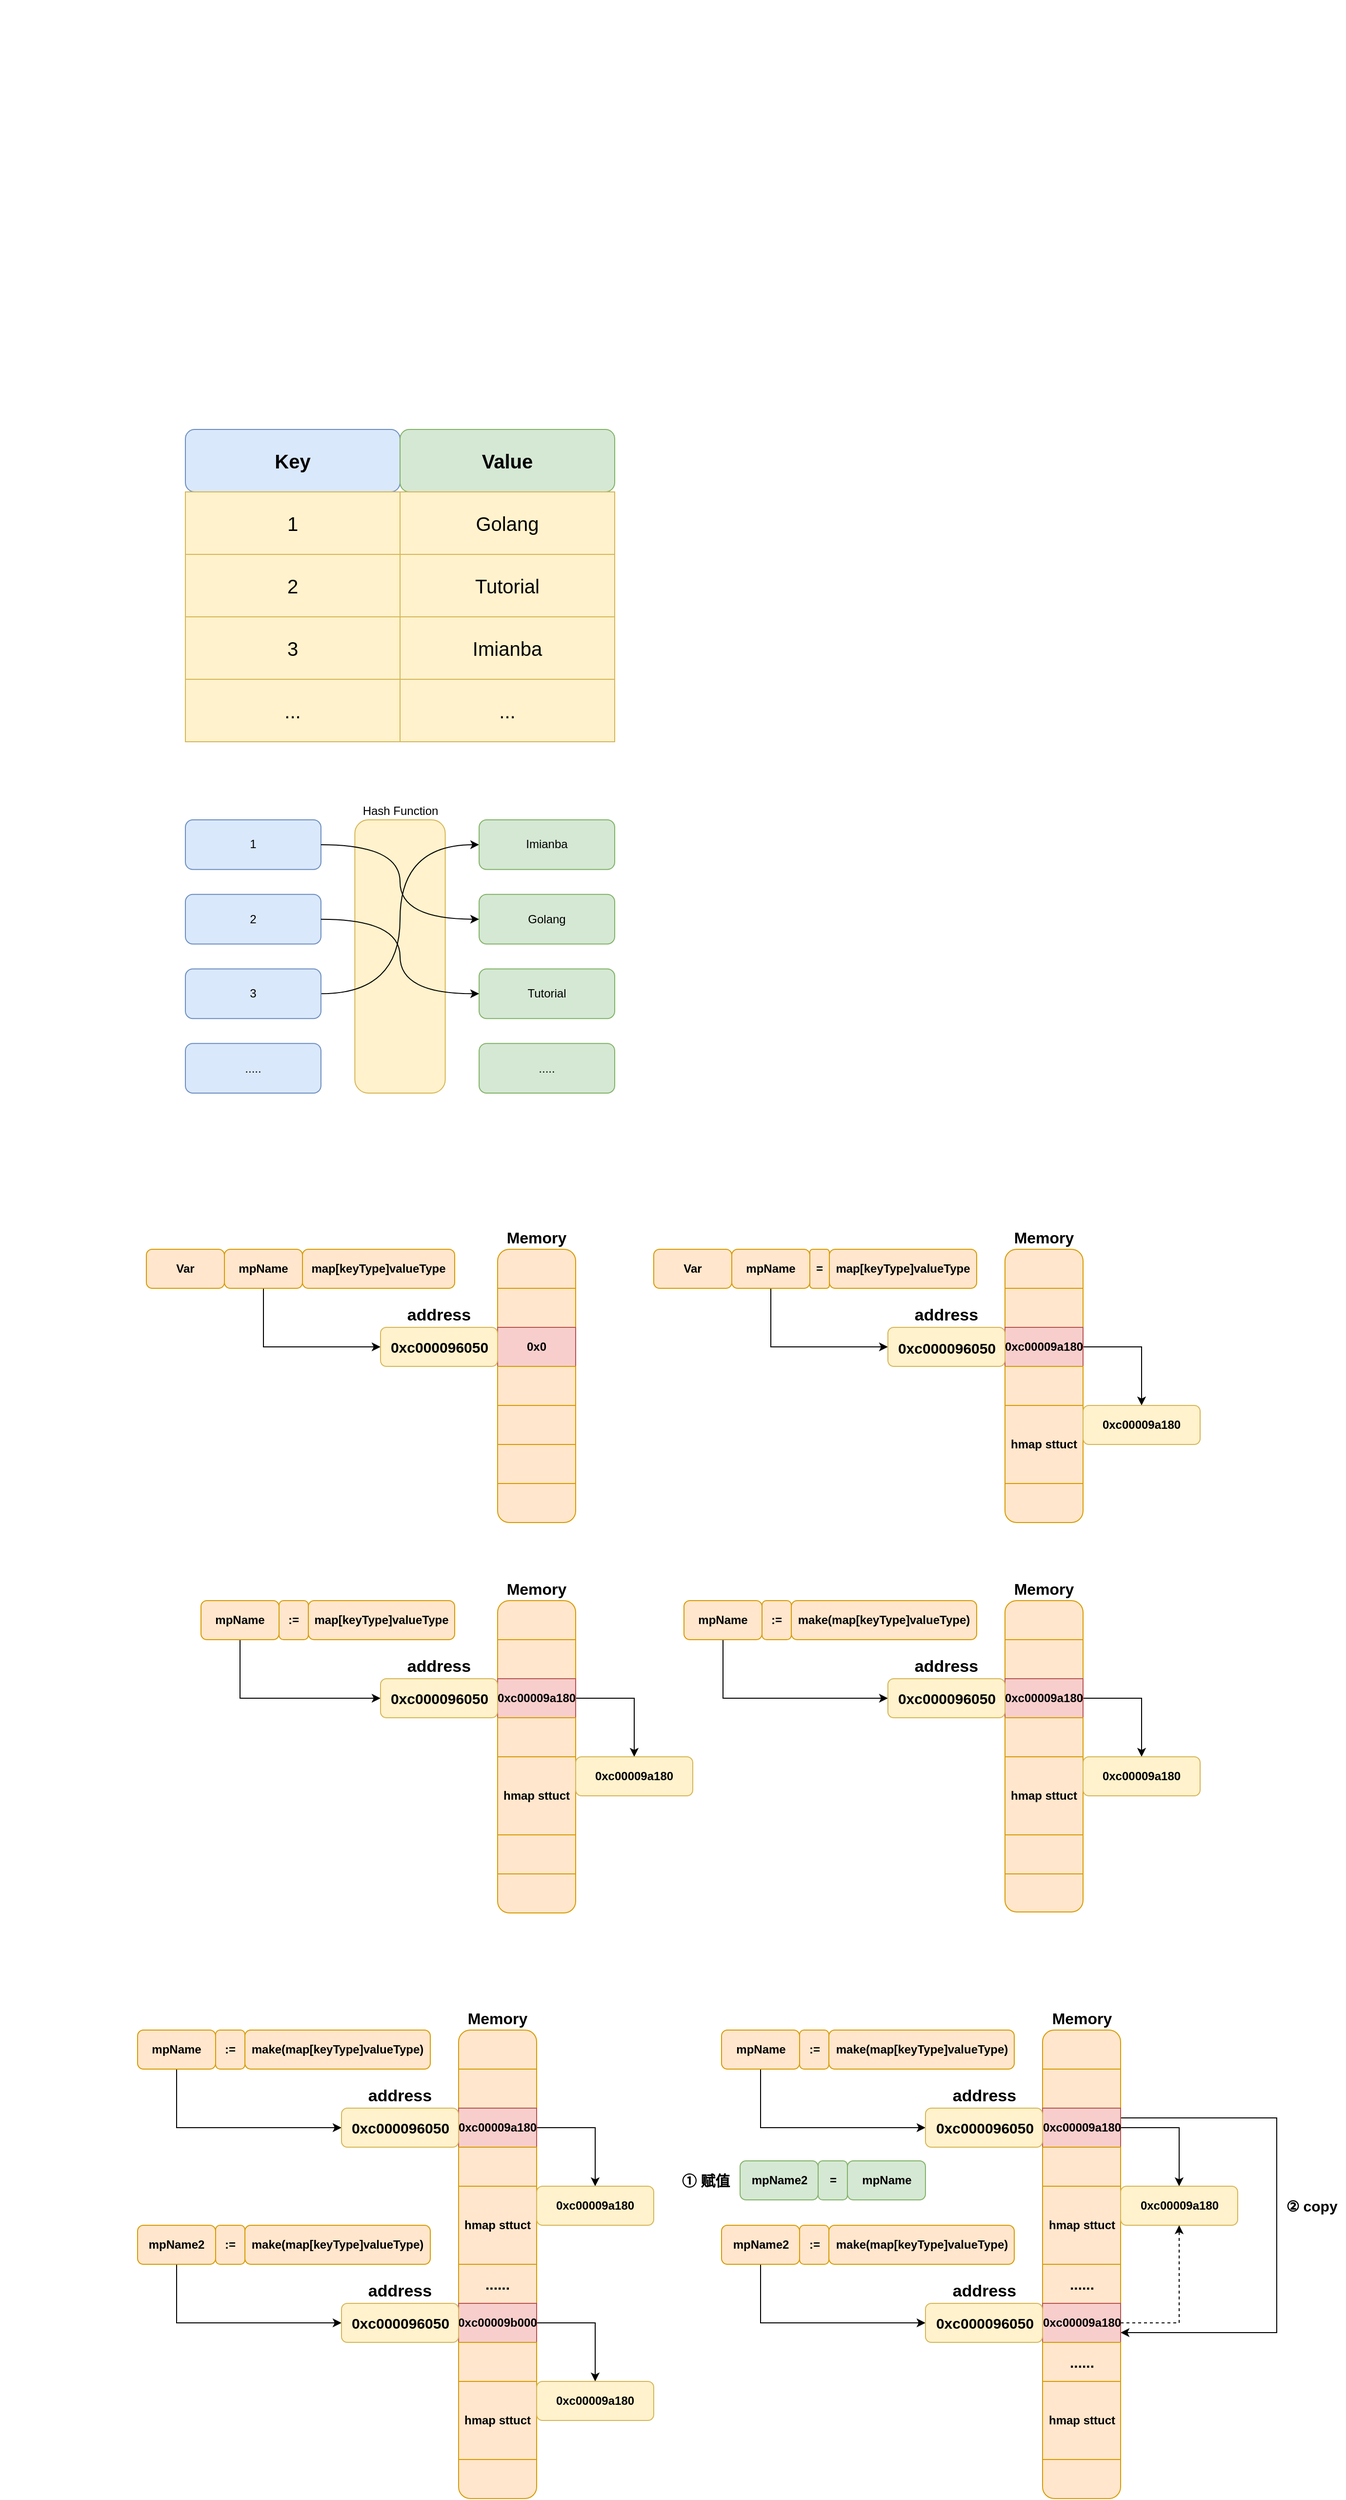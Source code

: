 <mxfile version="14.6.13" type="device"><diagram id="S-ycGqjBiwUUYMppK_SP" name="Map"><mxGraphModel dx="1426" dy="860" grid="0" gridSize="10" guides="1" tooltips="1" connect="1" arrows="1" fold="1" page="0" pageScale="1" pageWidth="1169" pageHeight="827" math="0" shadow="0"><root><mxCell id="WM2cNf92GrzvWq5g8DFj-0"/><mxCell id="WM2cNf92GrzvWq5g8DFj-1" parent="WM2cNf92GrzvWq5g8DFj-0"/><mxCell id="JC-yaz_RgTS9oeFbGlP1-0" value="" style="shape=image;verticalLabelPosition=bottom;labelBackgroundColor=#ffffff;verticalAlign=top;aspect=fixed;imageAspect=0;image=https://img.draveness.me/2019-12-30-15777168478768-perfect-hash-function.png;" parent="WM2cNf92GrzvWq5g8DFj-1" vertex="1"><mxGeometry x="10" y="40" width="940.7" height="360" as="geometry"/></mxCell><mxCell id="JSm6pvYGNGo5LcTSR_7H-11" value="" style="group" parent="WM2cNf92GrzvWq5g8DFj-1" vertex="1" connectable="0"><mxGeometry x="200" y="880" width="440" height="280" as="geometry"/></mxCell><mxCell id="JSm6pvYGNGo5LcTSR_7H-4" value="Hash Function" style="rounded=1;whiteSpace=wrap;html=1;labelPosition=center;verticalLabelPosition=top;align=center;verticalAlign=bottom;fillColor=#fff2cc;strokeColor=#d6b656;" parent="JSm6pvYGNGo5LcTSR_7H-11" vertex="1"><mxGeometry x="173.684" width="92.632" height="280" as="geometry"/></mxCell><mxCell id="JSm6pvYGNGo5LcTSR_7H-0" value="1" style="rounded=1;whiteSpace=wrap;html=1;fillColor=#dae8fc;strokeColor=#6c8ebf;" parent="JSm6pvYGNGo5LcTSR_7H-11" vertex="1"><mxGeometry width="138.947" height="50.909" as="geometry"/></mxCell><mxCell id="JSm6pvYGNGo5LcTSR_7H-1" value="2" style="rounded=1;whiteSpace=wrap;html=1;fillColor=#dae8fc;strokeColor=#6c8ebf;" parent="JSm6pvYGNGo5LcTSR_7H-11" vertex="1"><mxGeometry y="76.364" width="138.947" height="50.909" as="geometry"/></mxCell><mxCell id="-A_-dR7AvB_d608ZIKX2-11" style="edgeStyle=orthogonalEdgeStyle;rounded=0;orthogonalLoop=1;jettySize=auto;html=1;exitX=1;exitY=0.5;exitDx=0;exitDy=0;entryX=0;entryY=0.5;entryDx=0;entryDy=0;fontSize=20;curved=1;" parent="JSm6pvYGNGo5LcTSR_7H-11" source="JSm6pvYGNGo5LcTSR_7H-2" target="JSm6pvYGNGo5LcTSR_7H-5" edge="1"><mxGeometry relative="1" as="geometry"/></mxCell><mxCell id="JSm6pvYGNGo5LcTSR_7H-2" value="3" style="rounded=1;whiteSpace=wrap;html=1;fillColor=#dae8fc;strokeColor=#6c8ebf;" parent="JSm6pvYGNGo5LcTSR_7H-11" vertex="1"><mxGeometry y="152.727" width="138.947" height="50.909" as="geometry"/></mxCell><mxCell id="JSm6pvYGNGo5LcTSR_7H-3" value="&lt;span&gt;.....&lt;/span&gt;" style="rounded=1;whiteSpace=wrap;html=1;fillColor=#dae8fc;strokeColor=#6c8ebf;" parent="JSm6pvYGNGo5LcTSR_7H-11" vertex="1"><mxGeometry y="229.091" width="138.947" height="50.909" as="geometry"/></mxCell><mxCell id="JSm6pvYGNGo5LcTSR_7H-5" value="Imianba" style="rounded=1;whiteSpace=wrap;html=1;fillColor=#d5e8d4;strokeColor=#82b366;" parent="JSm6pvYGNGo5LcTSR_7H-11" vertex="1"><mxGeometry x="301.053" width="138.947" height="50.909" as="geometry"/></mxCell><mxCell id="JSm6pvYGNGo5LcTSR_7H-6" value="&lt;span&gt;Golang&lt;/span&gt;" style="rounded=1;whiteSpace=wrap;html=1;fillColor=#d5e8d4;strokeColor=#82b366;" parent="JSm6pvYGNGo5LcTSR_7H-11" vertex="1"><mxGeometry x="301.053" y="76.364" width="138.947" height="50.909" as="geometry"/></mxCell><mxCell id="JSm6pvYGNGo5LcTSR_7H-9" style="edgeStyle=orthogonalEdgeStyle;rounded=0;orthogonalLoop=1;jettySize=auto;html=1;exitX=1;exitY=0.5;exitDx=0;exitDy=0;entryX=0;entryY=0.5;entryDx=0;entryDy=0;curved=1;" parent="JSm6pvYGNGo5LcTSR_7H-11" source="JSm6pvYGNGo5LcTSR_7H-0" target="JSm6pvYGNGo5LcTSR_7H-6" edge="1"><mxGeometry relative="1" as="geometry"/></mxCell><mxCell id="JSm6pvYGNGo5LcTSR_7H-7" value="&lt;span&gt;Tutorial&lt;/span&gt;" style="rounded=1;whiteSpace=wrap;html=1;fillColor=#d5e8d4;strokeColor=#82b366;" parent="JSm6pvYGNGo5LcTSR_7H-11" vertex="1"><mxGeometry x="301.053" y="152.727" width="138.947" height="50.909" as="geometry"/></mxCell><mxCell id="JSm6pvYGNGo5LcTSR_7H-10" style="edgeStyle=orthogonalEdgeStyle;curved=1;rounded=0;orthogonalLoop=1;jettySize=auto;html=1;exitX=1;exitY=0.5;exitDx=0;exitDy=0;entryX=0;entryY=0.5;entryDx=0;entryDy=0;" parent="JSm6pvYGNGo5LcTSR_7H-11" source="JSm6pvYGNGo5LcTSR_7H-1" target="JSm6pvYGNGo5LcTSR_7H-7" edge="1"><mxGeometry relative="1" as="geometry"/></mxCell><mxCell id="JSm6pvYGNGo5LcTSR_7H-8" value="&lt;span&gt;.....&lt;/span&gt;" style="rounded=1;whiteSpace=wrap;html=1;fillColor=#d5e8d4;strokeColor=#82b366;" parent="JSm6pvYGNGo5LcTSR_7H-11" vertex="1"><mxGeometry x="301.053" y="229.091" width="138.947" height="50.909" as="geometry"/></mxCell><mxCell id="-A_-dR7AvB_d608ZIKX2-10" value="" style="group" parent="WM2cNf92GrzvWq5g8DFj-1" vertex="1" connectable="0"><mxGeometry x="200" y="480" width="440" height="320" as="geometry"/></mxCell><mxCell id="-A_-dR7AvB_d608ZIKX2-0" value="Key" style="rounded=1;whiteSpace=wrap;html=1;fillColor=#dae8fc;strokeColor=#6c8ebf;fontSize=20;fontStyle=1" parent="-A_-dR7AvB_d608ZIKX2-10" vertex="1"><mxGeometry width="220" height="64" as="geometry"/></mxCell><mxCell id="-A_-dR7AvB_d608ZIKX2-1" value="&lt;span style=&quot;font-size: 20px;&quot;&gt;Value&lt;/span&gt;" style="rounded=1;whiteSpace=wrap;html=1;fillColor=#d5e8d4;strokeColor=#82b366;fontSize=20;fontStyle=1" parent="-A_-dR7AvB_d608ZIKX2-10" vertex="1"><mxGeometry x="220" width="220" height="64" as="geometry"/></mxCell><mxCell id="-A_-dR7AvB_d608ZIKX2-2" value="1" style="rounded=0;whiteSpace=wrap;html=1;fontSize=20;fillColor=#fff2cc;strokeColor=#d6b656;" parent="-A_-dR7AvB_d608ZIKX2-10" vertex="1"><mxGeometry y="64" width="220" height="64" as="geometry"/></mxCell><mxCell id="-A_-dR7AvB_d608ZIKX2-3" value="Golang" style="rounded=0;whiteSpace=wrap;html=1;fontSize=20;fillColor=#fff2cc;strokeColor=#d6b656;" parent="-A_-dR7AvB_d608ZIKX2-10" vertex="1"><mxGeometry x="220" y="64" width="220" height="64" as="geometry"/></mxCell><mxCell id="-A_-dR7AvB_d608ZIKX2-4" value="2" style="rounded=0;whiteSpace=wrap;html=1;fontSize=20;fillColor=#fff2cc;strokeColor=#d6b656;" parent="-A_-dR7AvB_d608ZIKX2-10" vertex="1"><mxGeometry y="128" width="220" height="64" as="geometry"/></mxCell><mxCell id="-A_-dR7AvB_d608ZIKX2-5" value="Tutorial" style="rounded=0;whiteSpace=wrap;html=1;fontSize=20;fillColor=#fff2cc;strokeColor=#d6b656;" parent="-A_-dR7AvB_d608ZIKX2-10" vertex="1"><mxGeometry x="220" y="128" width="220" height="64" as="geometry"/></mxCell><mxCell id="-A_-dR7AvB_d608ZIKX2-6" value="3" style="rounded=0;whiteSpace=wrap;html=1;fontSize=20;fillColor=#fff2cc;strokeColor=#d6b656;" parent="-A_-dR7AvB_d608ZIKX2-10" vertex="1"><mxGeometry y="192" width="220" height="64" as="geometry"/></mxCell><mxCell id="-A_-dR7AvB_d608ZIKX2-7" value="Imianba" style="rounded=0;whiteSpace=wrap;html=1;fontSize=20;fillColor=#fff2cc;strokeColor=#d6b656;" parent="-A_-dR7AvB_d608ZIKX2-10" vertex="1"><mxGeometry x="220" y="192" width="220" height="64" as="geometry"/></mxCell><mxCell id="-A_-dR7AvB_d608ZIKX2-8" value="..." style="rounded=0;whiteSpace=wrap;html=1;fontSize=20;fillColor=#fff2cc;strokeColor=#d6b656;" parent="-A_-dR7AvB_d608ZIKX2-10" vertex="1"><mxGeometry y="256" width="220" height="64" as="geometry"/></mxCell><mxCell id="-A_-dR7AvB_d608ZIKX2-9" value="..." style="rounded=0;whiteSpace=wrap;html=1;fontSize=20;fillColor=#fff2cc;strokeColor=#d6b656;" parent="-A_-dR7AvB_d608ZIKX2-10" vertex="1"><mxGeometry x="220" y="256" width="220" height="64" as="geometry"/></mxCell><mxCell id="3fqgoDrXcchdrk7X1AOv-0" value="Var" style="rounded=1;whiteSpace=wrap;html=1;fillColor=#ffe6cc;strokeColor=#d79b00;fontStyle=1" parent="WM2cNf92GrzvWq5g8DFj-1" vertex="1"><mxGeometry x="160" y="1320" width="80" height="40" as="geometry"/></mxCell><mxCell id="3fqgoDrXcchdrk7X1AOv-1" style="edgeStyle=orthogonalEdgeStyle;rounded=0;orthogonalLoop=1;jettySize=auto;html=1;exitX=0.5;exitY=1;exitDx=0;exitDy=0;entryX=0;entryY=0.5;entryDx=0;entryDy=0;" parent="WM2cNf92GrzvWq5g8DFj-1" source="3fqgoDrXcchdrk7X1AOv-2" target="3fqgoDrXcchdrk7X1AOv-11" edge="1"><mxGeometry relative="1" as="geometry"/></mxCell><mxCell id="3fqgoDrXcchdrk7X1AOv-2" value="mpName" style="rounded=1;whiteSpace=wrap;html=1;fillColor=#ffe6cc;strokeColor=#d79b00;fontStyle=1" parent="WM2cNf92GrzvWq5g8DFj-1" vertex="1"><mxGeometry x="240" y="1320" width="80" height="40" as="geometry"/></mxCell><mxCell id="3fqgoDrXcchdrk7X1AOv-3" value="map[keyType]valueType" style="rounded=1;whiteSpace=wrap;html=1;fillColor=#ffe6cc;strokeColor=#d79b00;fontStyle=1" parent="WM2cNf92GrzvWq5g8DFj-1" vertex="1"><mxGeometry x="320" y="1320" width="156" height="40" as="geometry"/></mxCell><mxCell id="3fqgoDrXcchdrk7X1AOv-4" value="&lt;b&gt;&lt;font style=&quot;font-size: 16px&quot;&gt;Memory&lt;/font&gt;&lt;/b&gt;" style="rounded=1;whiteSpace=wrap;html=1;fillColor=#ffe6cc;strokeColor=#d79b00;labelPosition=center;verticalLabelPosition=top;align=center;verticalAlign=bottom;" parent="WM2cNf92GrzvWq5g8DFj-1" vertex="1"><mxGeometry x="520" y="1320" width="80" height="280" as="geometry"/></mxCell><mxCell id="3fqgoDrXcchdrk7X1AOv-5" value="" style="rounded=0;whiteSpace=wrap;html=1;fillColor=#ffe6cc;strokeColor=#d79b00;" parent="WM2cNf92GrzvWq5g8DFj-1" vertex="1"><mxGeometry x="520" y="1360" width="80" height="40" as="geometry"/></mxCell><mxCell id="3fqgoDrXcchdrk7X1AOv-6" value="0x0" style="rounded=0;whiteSpace=wrap;html=1;fillColor=#f8cecc;strokeColor=#b85450;fontStyle=1" parent="WM2cNf92GrzvWq5g8DFj-1" vertex="1"><mxGeometry x="520" y="1400" width="80" height="40" as="geometry"/></mxCell><mxCell id="3fqgoDrXcchdrk7X1AOv-7" value="" style="rounded=0;whiteSpace=wrap;html=1;fillColor=#ffe6cc;strokeColor=#d79b00;" parent="WM2cNf92GrzvWq5g8DFj-1" vertex="1"><mxGeometry x="520" y="1440" width="80" height="40" as="geometry"/></mxCell><mxCell id="3fqgoDrXcchdrk7X1AOv-8" value="" style="rounded=0;whiteSpace=wrap;html=1;fillColor=#ffe6cc;strokeColor=#d79b00;" parent="WM2cNf92GrzvWq5g8DFj-1" vertex="1"><mxGeometry x="520" y="1480" width="80" height="40" as="geometry"/></mxCell><mxCell id="3fqgoDrXcchdrk7X1AOv-9" value="" style="rounded=0;whiteSpace=wrap;html=1;fillColor=#ffe6cc;strokeColor=#d79b00;" parent="WM2cNf92GrzvWq5g8DFj-1" vertex="1"><mxGeometry x="520" y="1520" width="80" height="40" as="geometry"/></mxCell><mxCell id="3fqgoDrXcchdrk7X1AOv-10" value="" style="group" parent="WM2cNf92GrzvWq5g8DFj-1" vertex="1" connectable="0"><mxGeometry x="400" y="1400" width="120" height="40" as="geometry"/></mxCell><mxCell id="3fqgoDrXcchdrk7X1AOv-11" value="&lt;b&gt;&lt;font style=&quot;font-size: 17px&quot;&gt;address&lt;/font&gt;&lt;/b&gt;" style="rounded=1;whiteSpace=wrap;html=1;fillColor=#fff2cc;strokeColor=#d6b656;labelPosition=center;verticalLabelPosition=top;align=center;verticalAlign=bottom;" parent="3fqgoDrXcchdrk7X1AOv-10" vertex="1"><mxGeometry width="120" height="40" as="geometry"/></mxCell><mxCell id="3fqgoDrXcchdrk7X1AOv-12" value="&lt;span style=&quot;font-size: 15px&quot;&gt;&lt;b&gt;0xc000096050&lt;/b&gt;&lt;/span&gt;" style="text;html=1;align=center;verticalAlign=middle;resizable=0;points=[];autosize=1;strokeColor=none;" parent="3fqgoDrXcchdrk7X1AOv-10" vertex="1"><mxGeometry y="10" width="120" height="20" as="geometry"/></mxCell><mxCell id="3fqgoDrXcchdrk7X1AOv-17" value="Var" style="rounded=1;whiteSpace=wrap;html=1;fillColor=#ffe6cc;strokeColor=#d79b00;fontStyle=1" parent="WM2cNf92GrzvWq5g8DFj-1" vertex="1"><mxGeometry x="680" y="1320" width="80" height="40" as="geometry"/></mxCell><mxCell id="3fqgoDrXcchdrk7X1AOv-18" style="edgeStyle=orthogonalEdgeStyle;rounded=0;orthogonalLoop=1;jettySize=auto;html=1;exitX=0.5;exitY=1;exitDx=0;exitDy=0;entryX=0;entryY=0.5;entryDx=0;entryDy=0;" parent="WM2cNf92GrzvWq5g8DFj-1" source="3fqgoDrXcchdrk7X1AOv-19" target="3fqgoDrXcchdrk7X1AOv-28" edge="1"><mxGeometry relative="1" as="geometry"/></mxCell><mxCell id="3fqgoDrXcchdrk7X1AOv-19" value="mpName" style="rounded=1;whiteSpace=wrap;html=1;fillColor=#ffe6cc;strokeColor=#d79b00;fontStyle=1" parent="WM2cNf92GrzvWq5g8DFj-1" vertex="1"><mxGeometry x="760" y="1320" width="80" height="40" as="geometry"/></mxCell><mxCell id="3fqgoDrXcchdrk7X1AOv-20" value="map[keyType]valueType" style="rounded=1;whiteSpace=wrap;html=1;fillColor=#ffe6cc;strokeColor=#d79b00;fontStyle=1" parent="WM2cNf92GrzvWq5g8DFj-1" vertex="1"><mxGeometry x="860" y="1320" width="151" height="40" as="geometry"/></mxCell><mxCell id="3fqgoDrXcchdrk7X1AOv-21" value="&lt;b&gt;&lt;font style=&quot;font-size: 16px&quot;&gt;Memory&lt;/font&gt;&lt;/b&gt;" style="rounded=1;whiteSpace=wrap;html=1;fillColor=#ffe6cc;strokeColor=#d79b00;labelPosition=center;verticalLabelPosition=top;align=center;verticalAlign=bottom;" parent="WM2cNf92GrzvWq5g8DFj-1" vertex="1"><mxGeometry x="1040" y="1320" width="80" height="280" as="geometry"/></mxCell><mxCell id="3fqgoDrXcchdrk7X1AOv-22" value="" style="rounded=0;whiteSpace=wrap;html=1;fillColor=#ffe6cc;strokeColor=#d79b00;" parent="WM2cNf92GrzvWq5g8DFj-1" vertex="1"><mxGeometry x="1040" y="1360" width="80" height="40" as="geometry"/></mxCell><mxCell id="3fqgoDrXcchdrk7X1AOv-34" style="edgeStyle=orthogonalEdgeStyle;rounded=0;orthogonalLoop=1;jettySize=auto;html=1;exitX=1;exitY=0.5;exitDx=0;exitDy=0;" parent="WM2cNf92GrzvWq5g8DFj-1" source="3fqgoDrXcchdrk7X1AOv-23" target="3fqgoDrXcchdrk7X1AOv-32" edge="1"><mxGeometry relative="1" as="geometry"/></mxCell><mxCell id="3fqgoDrXcchdrk7X1AOv-23" value="0xc00009a180" style="rounded=0;whiteSpace=wrap;html=1;fillColor=#f8cecc;strokeColor=#b85450;fontStyle=1" parent="WM2cNf92GrzvWq5g8DFj-1" vertex="1"><mxGeometry x="1040" y="1400" width="80" height="40" as="geometry"/></mxCell><mxCell id="3fqgoDrXcchdrk7X1AOv-24" value="" style="rounded=0;whiteSpace=wrap;html=1;fillColor=#ffe6cc;strokeColor=#d79b00;" parent="WM2cNf92GrzvWq5g8DFj-1" vertex="1"><mxGeometry x="1040" y="1440" width="80" height="40" as="geometry"/></mxCell><mxCell id="3fqgoDrXcchdrk7X1AOv-25" value="hmap sttuct" style="rounded=0;whiteSpace=wrap;html=1;fillColor=#ffe6cc;strokeColor=#d79b00;fontStyle=1" parent="WM2cNf92GrzvWq5g8DFj-1" vertex="1"><mxGeometry x="1040" y="1480" width="80" height="80" as="geometry"/></mxCell><mxCell id="3fqgoDrXcchdrk7X1AOv-27" value="" style="group" parent="WM2cNf92GrzvWq5g8DFj-1" vertex="1" connectable="0"><mxGeometry x="920" y="1400" width="120" height="40" as="geometry"/></mxCell><mxCell id="3fqgoDrXcchdrk7X1AOv-28" value="&lt;b&gt;&lt;font style=&quot;font-size: 17px&quot;&gt;address&lt;/font&gt;&lt;/b&gt;" style="rounded=1;whiteSpace=wrap;html=1;fillColor=#fff2cc;strokeColor=#d6b656;labelPosition=center;verticalLabelPosition=top;align=center;verticalAlign=bottom;" parent="3fqgoDrXcchdrk7X1AOv-27" vertex="1"><mxGeometry width="120" height="40" as="geometry"/></mxCell><mxCell id="3fqgoDrXcchdrk7X1AOv-29" value="&lt;b style=&quot;font-size: 15px&quot;&gt;0xc000096050&lt;/b&gt;" style="text;html=1;align=center;verticalAlign=middle;resizable=0;points=[];autosize=1;strokeColor=none;" parent="3fqgoDrXcchdrk7X1AOv-27" vertex="1"><mxGeometry x="5" y="11" width="110" height="19" as="geometry"/></mxCell><mxCell id="3fqgoDrXcchdrk7X1AOv-30" value="=" style="rounded=1;whiteSpace=wrap;html=1;fillColor=#ffe6cc;strokeColor=#d79b00;fontStyle=1" parent="WM2cNf92GrzvWq5g8DFj-1" vertex="1"><mxGeometry x="840" y="1320" width="20" height="40" as="geometry"/></mxCell><mxCell id="3fqgoDrXcchdrk7X1AOv-31" value="" style="group" parent="WM2cNf92GrzvWq5g8DFj-1" vertex="1" connectable="0"><mxGeometry x="1120" y="1480" width="120" height="40" as="geometry"/></mxCell><mxCell id="3fqgoDrXcchdrk7X1AOv-32" value="&lt;span style=&quot;font-weight: 700&quot;&gt;0xc00009a180&lt;/span&gt;" style="rounded=1;whiteSpace=wrap;html=1;fillColor=#fff2cc;strokeColor=#d6b656;labelPosition=center;verticalLabelPosition=middle;align=center;verticalAlign=middle;" parent="3fqgoDrXcchdrk7X1AOv-31" vertex="1"><mxGeometry width="120" height="40" as="geometry"/></mxCell><mxCell id="qSgc3VpLtVlzWECRkGxq-1" style="edgeStyle=orthogonalEdgeStyle;rounded=0;orthogonalLoop=1;jettySize=auto;html=1;exitX=0.5;exitY=1;exitDx=0;exitDy=0;entryX=0;entryY=0.5;entryDx=0;entryDy=0;" parent="WM2cNf92GrzvWq5g8DFj-1" source="qSgc3VpLtVlzWECRkGxq-2" target="qSgc3VpLtVlzWECRkGxq-11" edge="1"><mxGeometry relative="1" as="geometry"/></mxCell><mxCell id="qSgc3VpLtVlzWECRkGxq-2" value="mpName" style="rounded=1;whiteSpace=wrap;html=1;fillColor=#ffe6cc;strokeColor=#d79b00;fontStyle=1" parent="WM2cNf92GrzvWq5g8DFj-1" vertex="1"><mxGeometry x="216" y="1680" width="80" height="40" as="geometry"/></mxCell><mxCell id="qSgc3VpLtVlzWECRkGxq-3" value="map[keyType]valueType" style="rounded=1;whiteSpace=wrap;html=1;fillColor=#ffe6cc;strokeColor=#d79b00;fontStyle=1" parent="WM2cNf92GrzvWq5g8DFj-1" vertex="1"><mxGeometry x="326" y="1680" width="150" height="40" as="geometry"/></mxCell><mxCell id="qSgc3VpLtVlzWECRkGxq-4" value="&lt;b&gt;&lt;font style=&quot;font-size: 16px&quot;&gt;Memory&lt;/font&gt;&lt;/b&gt;" style="rounded=1;whiteSpace=wrap;html=1;fillColor=#ffe6cc;strokeColor=#d79b00;labelPosition=center;verticalLabelPosition=top;align=center;verticalAlign=bottom;" parent="WM2cNf92GrzvWq5g8DFj-1" vertex="1"><mxGeometry x="520" y="1680" width="80" height="320" as="geometry"/></mxCell><mxCell id="qSgc3VpLtVlzWECRkGxq-5" value="" style="rounded=0;whiteSpace=wrap;html=1;fillColor=#ffe6cc;strokeColor=#d79b00;" parent="WM2cNf92GrzvWq5g8DFj-1" vertex="1"><mxGeometry x="520" y="1720" width="80" height="40" as="geometry"/></mxCell><mxCell id="qSgc3VpLtVlzWECRkGxq-6" style="edgeStyle=orthogonalEdgeStyle;rounded=0;orthogonalLoop=1;jettySize=auto;html=1;exitX=1;exitY=0.5;exitDx=0;exitDy=0;" parent="WM2cNf92GrzvWq5g8DFj-1" source="qSgc3VpLtVlzWECRkGxq-7" target="qSgc3VpLtVlzWECRkGxq-15" edge="1"><mxGeometry relative="1" as="geometry"/></mxCell><mxCell id="qSgc3VpLtVlzWECRkGxq-7" value="0xc00009a180" style="rounded=0;whiteSpace=wrap;html=1;fillColor=#f8cecc;strokeColor=#b85450;fontStyle=1" parent="WM2cNf92GrzvWq5g8DFj-1" vertex="1"><mxGeometry x="520" y="1760" width="80" height="40" as="geometry"/></mxCell><mxCell id="qSgc3VpLtVlzWECRkGxq-8" value="" style="rounded=0;whiteSpace=wrap;html=1;fillColor=#ffe6cc;strokeColor=#d79b00;" parent="WM2cNf92GrzvWq5g8DFj-1" vertex="1"><mxGeometry x="520" y="1800" width="80" height="40" as="geometry"/></mxCell><mxCell id="qSgc3VpLtVlzWECRkGxq-9" value="hmap sttuct" style="rounded=0;whiteSpace=wrap;html=1;fillColor=#ffe6cc;strokeColor=#d79b00;fontStyle=1" parent="WM2cNf92GrzvWq5g8DFj-1" vertex="1"><mxGeometry x="520" y="1840" width="80" height="80" as="geometry"/></mxCell><mxCell id="qSgc3VpLtVlzWECRkGxq-10" value="" style="group" parent="WM2cNf92GrzvWq5g8DFj-1" vertex="1" connectable="0"><mxGeometry x="400" y="1760" width="120" height="40" as="geometry"/></mxCell><mxCell id="qSgc3VpLtVlzWECRkGxq-11" value="&lt;b&gt;&lt;font style=&quot;font-size: 17px&quot;&gt;address&lt;/font&gt;&lt;/b&gt;" style="rounded=1;whiteSpace=wrap;html=1;fillColor=#fff2cc;strokeColor=#d6b656;labelPosition=center;verticalLabelPosition=top;align=center;verticalAlign=bottom;" parent="qSgc3VpLtVlzWECRkGxq-10" vertex="1"><mxGeometry width="120" height="40" as="geometry"/></mxCell><mxCell id="qSgc3VpLtVlzWECRkGxq-12" value="&lt;b style=&quot;font-size: 15px&quot;&gt;0xc000096050&lt;/b&gt;" style="text;html=1;align=center;verticalAlign=middle;resizable=0;points=[];autosize=1;strokeColor=none;" parent="qSgc3VpLtVlzWECRkGxq-10" vertex="1"><mxGeometry y="10" width="120" height="20" as="geometry"/></mxCell><mxCell id="qSgc3VpLtVlzWECRkGxq-13" value=":=" style="rounded=1;whiteSpace=wrap;html=1;fillColor=#ffe6cc;strokeColor=#d79b00;fontStyle=1" parent="WM2cNf92GrzvWq5g8DFj-1" vertex="1"><mxGeometry x="296" y="1680" width="30" height="40" as="geometry"/></mxCell><mxCell id="qSgc3VpLtVlzWECRkGxq-14" value="" style="group" parent="WM2cNf92GrzvWq5g8DFj-1" vertex="1" connectable="0"><mxGeometry x="600" y="1840" width="120" height="40" as="geometry"/></mxCell><mxCell id="qSgc3VpLtVlzWECRkGxq-15" value="&lt;span style=&quot;font-weight: 700&quot;&gt;0xc00009a180&lt;/span&gt;" style="rounded=1;whiteSpace=wrap;html=1;fillColor=#fff2cc;strokeColor=#d6b656;labelPosition=center;verticalLabelPosition=middle;align=center;verticalAlign=middle;" parent="qSgc3VpLtVlzWECRkGxq-14" vertex="1"><mxGeometry width="120" height="40" as="geometry"/></mxCell><mxCell id="qSgc3VpLtVlzWECRkGxq-16" value="" style="rounded=0;whiteSpace=wrap;html=1;fillColor=#ffe6cc;strokeColor=#d79b00;" parent="WM2cNf92GrzvWq5g8DFj-1" vertex="1"><mxGeometry x="520" y="1920" width="80" height="40" as="geometry"/></mxCell><mxCell id="qSgc3VpLtVlzWECRkGxq-36" style="edgeStyle=orthogonalEdgeStyle;rounded=0;orthogonalLoop=1;jettySize=auto;html=1;exitX=0.5;exitY=1;exitDx=0;exitDy=0;entryX=0;entryY=0.5;entryDx=0;entryDy=0;" parent="WM2cNf92GrzvWq5g8DFj-1" source="qSgc3VpLtVlzWECRkGxq-37" target="qSgc3VpLtVlzWECRkGxq-46" edge="1"><mxGeometry relative="1" as="geometry"/></mxCell><mxCell id="qSgc3VpLtVlzWECRkGxq-37" value="mpName" style="rounded=1;whiteSpace=wrap;html=1;fillColor=#ffe6cc;strokeColor=#d79b00;fontStyle=1" parent="WM2cNf92GrzvWq5g8DFj-1" vertex="1"><mxGeometry x="711" y="1680" width="80" height="40" as="geometry"/></mxCell><mxCell id="qSgc3VpLtVlzWECRkGxq-38" value="make(map[keyType]valueType)" style="rounded=1;whiteSpace=wrap;html=1;fillColor=#ffe6cc;strokeColor=#d79b00;fontStyle=1" parent="WM2cNf92GrzvWq5g8DFj-1" vertex="1"><mxGeometry x="821" y="1680" width="190" height="40" as="geometry"/></mxCell><mxCell id="qSgc3VpLtVlzWECRkGxq-39" value="&lt;b&gt;&lt;font style=&quot;font-size: 16px&quot;&gt;Memory&lt;/font&gt;&lt;/b&gt;" style="rounded=1;whiteSpace=wrap;html=1;fillColor=#ffe6cc;strokeColor=#d79b00;labelPosition=center;verticalLabelPosition=top;align=center;verticalAlign=bottom;" parent="WM2cNf92GrzvWq5g8DFj-1" vertex="1"><mxGeometry x="1040" y="1680" width="80" height="319" as="geometry"/></mxCell><mxCell id="qSgc3VpLtVlzWECRkGxq-40" value="" style="rounded=0;whiteSpace=wrap;html=1;fillColor=#ffe6cc;strokeColor=#d79b00;" parent="WM2cNf92GrzvWq5g8DFj-1" vertex="1"><mxGeometry x="1040" y="1720" width="80" height="40" as="geometry"/></mxCell><mxCell id="qSgc3VpLtVlzWECRkGxq-41" style="edgeStyle=orthogonalEdgeStyle;rounded=0;orthogonalLoop=1;jettySize=auto;html=1;exitX=1;exitY=0.5;exitDx=0;exitDy=0;" parent="WM2cNf92GrzvWq5g8DFj-1" source="qSgc3VpLtVlzWECRkGxq-42" target="qSgc3VpLtVlzWECRkGxq-50" edge="1"><mxGeometry relative="1" as="geometry"/></mxCell><mxCell id="qSgc3VpLtVlzWECRkGxq-42" value="0xc00009a180" style="rounded=0;whiteSpace=wrap;html=1;fillColor=#f8cecc;strokeColor=#b85450;fontStyle=1" parent="WM2cNf92GrzvWq5g8DFj-1" vertex="1"><mxGeometry x="1040" y="1760" width="80" height="40" as="geometry"/></mxCell><mxCell id="qSgc3VpLtVlzWECRkGxq-43" value="" style="rounded=0;whiteSpace=wrap;html=1;fillColor=#ffe6cc;strokeColor=#d79b00;" parent="WM2cNf92GrzvWq5g8DFj-1" vertex="1"><mxGeometry x="1040" y="1800" width="80" height="40" as="geometry"/></mxCell><mxCell id="qSgc3VpLtVlzWECRkGxq-44" value="hmap sttuct" style="rounded=0;whiteSpace=wrap;html=1;fillColor=#ffe6cc;strokeColor=#d79b00;fontStyle=1" parent="WM2cNf92GrzvWq5g8DFj-1" vertex="1"><mxGeometry x="1040" y="1840" width="80" height="80" as="geometry"/></mxCell><mxCell id="qSgc3VpLtVlzWECRkGxq-45" value="" style="group" parent="WM2cNf92GrzvWq5g8DFj-1" vertex="1" connectable="0"><mxGeometry x="920" y="1760" width="120" height="40" as="geometry"/></mxCell><mxCell id="qSgc3VpLtVlzWECRkGxq-46" value="&lt;b&gt;&lt;font style=&quot;font-size: 17px&quot;&gt;address&lt;/font&gt;&lt;/b&gt;" style="rounded=1;whiteSpace=wrap;html=1;fillColor=#fff2cc;strokeColor=#d6b656;labelPosition=center;verticalLabelPosition=top;align=center;verticalAlign=bottom;" parent="qSgc3VpLtVlzWECRkGxq-45" vertex="1"><mxGeometry width="120" height="40" as="geometry"/></mxCell><mxCell id="qSgc3VpLtVlzWECRkGxq-47" value="&lt;b style=&quot;font-size: 15px&quot;&gt;0xc000096050&lt;/b&gt;" style="text;html=1;align=center;verticalAlign=middle;resizable=0;points=[];autosize=1;strokeColor=none;" parent="qSgc3VpLtVlzWECRkGxq-45" vertex="1"><mxGeometry y="10" width="120" height="20" as="geometry"/></mxCell><mxCell id="qSgc3VpLtVlzWECRkGxq-48" value=":=" style="rounded=1;whiteSpace=wrap;html=1;fillColor=#ffe6cc;strokeColor=#d79b00;fontStyle=1" parent="WM2cNf92GrzvWq5g8DFj-1" vertex="1"><mxGeometry x="791" y="1680" width="30" height="40" as="geometry"/></mxCell><mxCell id="qSgc3VpLtVlzWECRkGxq-49" value="" style="group" parent="WM2cNf92GrzvWq5g8DFj-1" vertex="1" connectable="0"><mxGeometry x="1120" y="1840" width="120" height="40" as="geometry"/></mxCell><mxCell id="qSgc3VpLtVlzWECRkGxq-50" value="&lt;span style=&quot;font-weight: 700&quot;&gt;0xc00009a180&lt;/span&gt;" style="rounded=1;whiteSpace=wrap;html=1;fillColor=#fff2cc;strokeColor=#d6b656;labelPosition=center;verticalLabelPosition=middle;align=center;verticalAlign=middle;" parent="qSgc3VpLtVlzWECRkGxq-49" vertex="1"><mxGeometry width="120" height="40" as="geometry"/></mxCell><mxCell id="qSgc3VpLtVlzWECRkGxq-51" value="" style="rounded=0;whiteSpace=wrap;html=1;fillColor=#ffe6cc;strokeColor=#d79b00;" parent="WM2cNf92GrzvWq5g8DFj-1" vertex="1"><mxGeometry x="1040" y="1920" width="80" height="40" as="geometry"/></mxCell><mxCell id="qSgc3VpLtVlzWECRkGxq-53" style="edgeStyle=orthogonalEdgeStyle;rounded=0;orthogonalLoop=1;jettySize=auto;html=1;exitX=0.5;exitY=1;exitDx=0;exitDy=0;entryX=0;entryY=0.5;entryDx=0;entryDy=0;" parent="WM2cNf92GrzvWq5g8DFj-1" source="qSgc3VpLtVlzWECRkGxq-54" target="qSgc3VpLtVlzWECRkGxq-63" edge="1"><mxGeometry relative="1" as="geometry"/></mxCell><mxCell id="qSgc3VpLtVlzWECRkGxq-54" value="mpName" style="rounded=1;whiteSpace=wrap;html=1;fillColor=#ffe6cc;strokeColor=#d79b00;fontStyle=1" parent="WM2cNf92GrzvWq5g8DFj-1" vertex="1"><mxGeometry x="151.0" y="2120" width="80" height="40" as="geometry"/></mxCell><mxCell id="qSgc3VpLtVlzWECRkGxq-55" value="make(map[keyType]valueType)" style="rounded=1;whiteSpace=wrap;html=1;fillColor=#ffe6cc;strokeColor=#d79b00;fontStyle=1" parent="WM2cNf92GrzvWq5g8DFj-1" vertex="1"><mxGeometry x="261" y="2120" width="190" height="40" as="geometry"/></mxCell><mxCell id="qSgc3VpLtVlzWECRkGxq-56" value="&lt;b&gt;&lt;font style=&quot;font-size: 16px&quot;&gt;Memory&lt;/font&gt;&lt;/b&gt;" style="rounded=1;whiteSpace=wrap;html=1;fillColor=#ffe6cc;strokeColor=#d79b00;labelPosition=center;verticalLabelPosition=top;align=center;verticalAlign=bottom;" parent="WM2cNf92GrzvWq5g8DFj-1" vertex="1"><mxGeometry x="480" y="2120" width="80" height="480" as="geometry"/></mxCell><mxCell id="qSgc3VpLtVlzWECRkGxq-57" value="" style="rounded=0;whiteSpace=wrap;html=1;fillColor=#ffe6cc;strokeColor=#d79b00;" parent="WM2cNf92GrzvWq5g8DFj-1" vertex="1"><mxGeometry x="480" y="2160" width="80" height="40" as="geometry"/></mxCell><mxCell id="qSgc3VpLtVlzWECRkGxq-58" style="edgeStyle=orthogonalEdgeStyle;rounded=0;orthogonalLoop=1;jettySize=auto;html=1;exitX=1;exitY=0.5;exitDx=0;exitDy=0;" parent="WM2cNf92GrzvWq5g8DFj-1" source="qSgc3VpLtVlzWECRkGxq-59" target="qSgc3VpLtVlzWECRkGxq-67" edge="1"><mxGeometry relative="1" as="geometry"/></mxCell><mxCell id="qSgc3VpLtVlzWECRkGxq-59" value="0xc00009a180" style="rounded=0;whiteSpace=wrap;html=1;fillColor=#f8cecc;strokeColor=#b85450;fontStyle=1" parent="WM2cNf92GrzvWq5g8DFj-1" vertex="1"><mxGeometry x="480" y="2200" width="80" height="40" as="geometry"/></mxCell><mxCell id="qSgc3VpLtVlzWECRkGxq-60" value="" style="rounded=0;whiteSpace=wrap;html=1;fillColor=#ffe6cc;strokeColor=#d79b00;" parent="WM2cNf92GrzvWq5g8DFj-1" vertex="1"><mxGeometry x="480" y="2240" width="80" height="40" as="geometry"/></mxCell><mxCell id="qSgc3VpLtVlzWECRkGxq-61" value="hmap sttuct" style="rounded=0;whiteSpace=wrap;html=1;fillColor=#ffe6cc;strokeColor=#d79b00;fontStyle=1" parent="WM2cNf92GrzvWq5g8DFj-1" vertex="1"><mxGeometry x="480" y="2280" width="80" height="80" as="geometry"/></mxCell><mxCell id="qSgc3VpLtVlzWECRkGxq-62" value="" style="group" parent="WM2cNf92GrzvWq5g8DFj-1" vertex="1" connectable="0"><mxGeometry x="360" y="2200" width="120" height="40" as="geometry"/></mxCell><mxCell id="qSgc3VpLtVlzWECRkGxq-63" value="&lt;b&gt;&lt;font style=&quot;font-size: 17px&quot;&gt;address&lt;/font&gt;&lt;/b&gt;" style="rounded=1;whiteSpace=wrap;html=1;fillColor=#fff2cc;strokeColor=#d6b656;labelPosition=center;verticalLabelPosition=top;align=center;verticalAlign=bottom;" parent="qSgc3VpLtVlzWECRkGxq-62" vertex="1"><mxGeometry width="120" height="40" as="geometry"/></mxCell><mxCell id="qSgc3VpLtVlzWECRkGxq-64" value="&lt;b style=&quot;font-size: 15px&quot;&gt;0xc000096050&lt;/b&gt;" style="text;html=1;align=center;verticalAlign=middle;resizable=0;points=[];autosize=1;strokeColor=none;" parent="qSgc3VpLtVlzWECRkGxq-62" vertex="1"><mxGeometry y="10" width="120" height="20" as="geometry"/></mxCell><mxCell id="qSgc3VpLtVlzWECRkGxq-65" value=":=" style="rounded=1;whiteSpace=wrap;html=1;fillColor=#ffe6cc;strokeColor=#d79b00;fontStyle=1" parent="WM2cNf92GrzvWq5g8DFj-1" vertex="1"><mxGeometry x="231.0" y="2120" width="30" height="40" as="geometry"/></mxCell><mxCell id="qSgc3VpLtVlzWECRkGxq-66" value="" style="group" parent="WM2cNf92GrzvWq5g8DFj-1" vertex="1" connectable="0"><mxGeometry x="560.0" y="2280" width="120" height="40" as="geometry"/></mxCell><mxCell id="qSgc3VpLtVlzWECRkGxq-67" value="&lt;span style=&quot;font-weight: 700&quot;&gt;0xc00009a180&lt;/span&gt;" style="rounded=1;whiteSpace=wrap;html=1;fillColor=#fff2cc;strokeColor=#d6b656;labelPosition=center;verticalLabelPosition=middle;align=center;verticalAlign=middle;" parent="qSgc3VpLtVlzWECRkGxq-66" vertex="1"><mxGeometry width="120" height="40" as="geometry"/></mxCell><mxCell id="qSgc3VpLtVlzWECRkGxq-68" value="&lt;b&gt;&lt;font style=&quot;font-size: 15px&quot;&gt;......&lt;/font&gt;&lt;/b&gt;" style="rounded=0;whiteSpace=wrap;html=1;fillColor=#ffe6cc;strokeColor=#d79b00;" parent="WM2cNf92GrzvWq5g8DFj-1" vertex="1"><mxGeometry x="480" y="2360" width="80" height="40" as="geometry"/></mxCell><mxCell id="qSgc3VpLtVlzWECRkGxq-88" style="edgeStyle=orthogonalEdgeStyle;rounded=0;orthogonalLoop=1;jettySize=auto;html=1;exitX=1;exitY=0.5;exitDx=0;exitDy=0;fontSize=15;" parent="WM2cNf92GrzvWq5g8DFj-1" source="qSgc3VpLtVlzWECRkGxq-69" target="qSgc3VpLtVlzWECRkGxq-87" edge="1"><mxGeometry relative="1" as="geometry"/></mxCell><mxCell id="qSgc3VpLtVlzWECRkGxq-69" value="&lt;span style=&quot;font-weight: 700&quot;&gt;0xc00009b000&lt;/span&gt;" style="rounded=0;whiteSpace=wrap;html=1;fillColor=#f8cecc;strokeColor=#b85450;shadow=0;sketch=0;glass=0;" parent="WM2cNf92GrzvWq5g8DFj-1" vertex="1"><mxGeometry x="480" y="2400" width="80" height="40" as="geometry"/></mxCell><mxCell id="qSgc3VpLtVlzWECRkGxq-70" style="edgeStyle=orthogonalEdgeStyle;rounded=0;orthogonalLoop=1;jettySize=auto;html=1;exitX=0.5;exitY=1;exitDx=0;exitDy=0;entryX=0;entryY=0.5;entryDx=0;entryDy=0;" parent="WM2cNf92GrzvWq5g8DFj-1" source="qSgc3VpLtVlzWECRkGxq-71" target="qSgc3VpLtVlzWECRkGxq-74" edge="1"><mxGeometry relative="1" as="geometry"/></mxCell><mxCell id="qSgc3VpLtVlzWECRkGxq-71" value="mpName2" style="rounded=1;whiteSpace=wrap;html=1;fillColor=#ffe6cc;strokeColor=#d79b00;fontStyle=1" parent="WM2cNf92GrzvWq5g8DFj-1" vertex="1"><mxGeometry x="151.0" y="2320" width="80" height="40" as="geometry"/></mxCell><mxCell id="qSgc3VpLtVlzWECRkGxq-72" value="make(map[keyType]valueType)" style="rounded=1;whiteSpace=wrap;html=1;fillColor=#ffe6cc;strokeColor=#d79b00;fontStyle=1" parent="WM2cNf92GrzvWq5g8DFj-1" vertex="1"><mxGeometry x="261" y="2320" width="190" height="40" as="geometry"/></mxCell><mxCell id="qSgc3VpLtVlzWECRkGxq-73" value="" style="group" parent="WM2cNf92GrzvWq5g8DFj-1" vertex="1" connectable="0"><mxGeometry x="360" y="2400" width="120" height="40" as="geometry"/></mxCell><mxCell id="qSgc3VpLtVlzWECRkGxq-74" value="&lt;b&gt;&lt;font style=&quot;font-size: 17px&quot;&gt;address&lt;/font&gt;&lt;/b&gt;" style="rounded=1;whiteSpace=wrap;html=1;fillColor=#fff2cc;strokeColor=#d6b656;labelPosition=center;verticalLabelPosition=top;align=center;verticalAlign=bottom;" parent="qSgc3VpLtVlzWECRkGxq-73" vertex="1"><mxGeometry width="120" height="40" as="geometry"/></mxCell><mxCell id="qSgc3VpLtVlzWECRkGxq-75" value="&lt;b style=&quot;font-size: 15px&quot;&gt;0xc000096050&lt;/b&gt;" style="text;html=1;align=center;verticalAlign=middle;resizable=0;points=[];autosize=1;strokeColor=none;" parent="qSgc3VpLtVlzWECRkGxq-73" vertex="1"><mxGeometry y="10" width="120" height="20" as="geometry"/></mxCell><mxCell id="qSgc3VpLtVlzWECRkGxq-76" value=":=" style="rounded=1;whiteSpace=wrap;html=1;fillColor=#ffe6cc;strokeColor=#d79b00;fontStyle=1" parent="WM2cNf92GrzvWq5g8DFj-1" vertex="1"><mxGeometry x="231.0" y="2320" width="30" height="40" as="geometry"/></mxCell><mxCell id="qSgc3VpLtVlzWECRkGxq-77" value="mpName2" style="rounded=1;whiteSpace=wrap;html=1;fillColor=#d5e8d4;strokeColor=#82b366;fontStyle=1;" parent="WM2cNf92GrzvWq5g8DFj-1" vertex="1"><mxGeometry x="768.5" y="2254" width="80" height="40" as="geometry"/></mxCell><mxCell id="qSgc3VpLtVlzWECRkGxq-78" value="=" style="rounded=1;whiteSpace=wrap;html=1;fillColor=#d5e8d4;strokeColor=#82b366;fontStyle=1;" parent="WM2cNf92GrzvWq5g8DFj-1" vertex="1"><mxGeometry x="848.5" y="2254" width="30" height="40" as="geometry"/></mxCell><mxCell id="qSgc3VpLtVlzWECRkGxq-79" value="mpName" style="rounded=1;whiteSpace=wrap;html=1;fillColor=#d5e8d4;strokeColor=#82b366;fontStyle=1;" parent="WM2cNf92GrzvWq5g8DFj-1" vertex="1"><mxGeometry x="878.5" y="2254" width="80" height="40" as="geometry"/></mxCell><mxCell id="qSgc3VpLtVlzWECRkGxq-82" value="① 赋值" style="text;html=1;align=center;verticalAlign=middle;resizable=0;points=[];autosize=1;strokeColor=none;fontSize=15;fontStyle=1" parent="WM2cNf92GrzvWq5g8DFj-1" vertex="1"><mxGeometry x="703.15" y="2264" width="60" height="20" as="geometry"/></mxCell><mxCell id="qSgc3VpLtVlzWECRkGxq-83" value="② copy" style="text;html=1;align=center;verticalAlign=middle;resizable=0;points=[];autosize=1;strokeColor=none;fontSize=15;fontStyle=1" parent="WM2cNf92GrzvWq5g8DFj-1" vertex="1"><mxGeometry x="1318.5" y="2290" width="70" height="20" as="geometry"/></mxCell><mxCell id="qSgc3VpLtVlzWECRkGxq-84" value="" style="rounded=0;whiteSpace=wrap;html=1;fillColor=#ffe6cc;strokeColor=#d79b00;" parent="WM2cNf92GrzvWq5g8DFj-1" vertex="1"><mxGeometry x="480" y="2440" width="80" height="40" as="geometry"/></mxCell><mxCell id="qSgc3VpLtVlzWECRkGxq-85" value="hmap sttuct" style="rounded=0;whiteSpace=wrap;html=1;fillColor=#ffe6cc;strokeColor=#d79b00;fontStyle=1" parent="WM2cNf92GrzvWq5g8DFj-1" vertex="1"><mxGeometry x="480" y="2480" width="80" height="80" as="geometry"/></mxCell><mxCell id="qSgc3VpLtVlzWECRkGxq-86" value="" style="group" parent="WM2cNf92GrzvWq5g8DFj-1" vertex="1" connectable="0"><mxGeometry x="560.0" y="2480" width="120" height="40" as="geometry"/></mxCell><mxCell id="qSgc3VpLtVlzWECRkGxq-87" value="&lt;span style=&quot;font-weight: 700&quot;&gt;0xc00009a180&lt;/span&gt;" style="rounded=1;whiteSpace=wrap;html=1;fillColor=#fff2cc;strokeColor=#d6b656;labelPosition=center;verticalLabelPosition=middle;align=center;verticalAlign=middle;" parent="qSgc3VpLtVlzWECRkGxq-86" vertex="1"><mxGeometry width="120" height="40" as="geometry"/></mxCell><mxCell id="qSgc3VpLtVlzWECRkGxq-89" style="edgeStyle=orthogonalEdgeStyle;rounded=0;orthogonalLoop=1;jettySize=auto;html=1;exitX=0.5;exitY=1;exitDx=0;exitDy=0;entryX=0;entryY=0.5;entryDx=0;entryDy=0;" parent="WM2cNf92GrzvWq5g8DFj-1" source="qSgc3VpLtVlzWECRkGxq-90" target="qSgc3VpLtVlzWECRkGxq-99" edge="1"><mxGeometry relative="1" as="geometry"/></mxCell><mxCell id="qSgc3VpLtVlzWECRkGxq-90" value="mpName" style="rounded=1;whiteSpace=wrap;html=1;fillColor=#ffe6cc;strokeColor=#d79b00;fontStyle=1" parent="WM2cNf92GrzvWq5g8DFj-1" vertex="1"><mxGeometry x="749.5" y="2120" width="80" height="40" as="geometry"/></mxCell><mxCell id="qSgc3VpLtVlzWECRkGxq-91" value="make(map[keyType]valueType)" style="rounded=1;whiteSpace=wrap;html=1;fillColor=#ffe6cc;strokeColor=#d79b00;fontStyle=1" parent="WM2cNf92GrzvWq5g8DFj-1" vertex="1"><mxGeometry x="859.5" y="2120" width="190" height="40" as="geometry"/></mxCell><mxCell id="qSgc3VpLtVlzWECRkGxq-92" value="&lt;b&gt;&lt;font style=&quot;font-size: 16px&quot;&gt;Memory&lt;/font&gt;&lt;/b&gt;" style="rounded=1;whiteSpace=wrap;html=1;fillColor=#ffe6cc;strokeColor=#d79b00;labelPosition=center;verticalLabelPosition=top;align=center;verticalAlign=bottom;" parent="WM2cNf92GrzvWq5g8DFj-1" vertex="1"><mxGeometry x="1078.5" y="2120" width="80" height="480" as="geometry"/></mxCell><mxCell id="qSgc3VpLtVlzWECRkGxq-93" value="" style="rounded=0;whiteSpace=wrap;html=1;fillColor=#ffe6cc;strokeColor=#d79b00;" parent="WM2cNf92GrzvWq5g8DFj-1" vertex="1"><mxGeometry x="1078.5" y="2160" width="80" height="40" as="geometry"/></mxCell><mxCell id="qSgc3VpLtVlzWECRkGxq-94" style="edgeStyle=orthogonalEdgeStyle;rounded=0;orthogonalLoop=1;jettySize=auto;html=1;exitX=1;exitY=0.5;exitDx=0;exitDy=0;" parent="WM2cNf92GrzvWq5g8DFj-1" source="qSgc3VpLtVlzWECRkGxq-95" target="qSgc3VpLtVlzWECRkGxq-103" edge="1"><mxGeometry relative="1" as="geometry"/></mxCell><mxCell id="qSgc3VpLtVlzWECRkGxq-123" style="edgeStyle=orthogonalEdgeStyle;rounded=0;orthogonalLoop=1;jettySize=auto;html=1;exitX=1;exitY=0.25;exitDx=0;exitDy=0;entryX=1;entryY=0.75;entryDx=0;entryDy=0;fontSize=15;" parent="WM2cNf92GrzvWq5g8DFj-1" source="qSgc3VpLtVlzWECRkGxq-95" target="qSgc3VpLtVlzWECRkGxq-106" edge="1"><mxGeometry relative="1" as="geometry"><Array as="points"><mxPoint x="1318.5" y="2210"/><mxPoint x="1318.5" y="2430"/></Array></mxGeometry></mxCell><mxCell id="qSgc3VpLtVlzWECRkGxq-95" value="0xc00009a180" style="rounded=0;whiteSpace=wrap;html=1;fillColor=#f8cecc;strokeColor=#b85450;fontStyle=1" parent="WM2cNf92GrzvWq5g8DFj-1" vertex="1"><mxGeometry x="1078.5" y="2200" width="80" height="40" as="geometry"/></mxCell><mxCell id="qSgc3VpLtVlzWECRkGxq-96" value="" style="rounded=0;whiteSpace=wrap;html=1;fillColor=#ffe6cc;strokeColor=#d79b00;" parent="WM2cNf92GrzvWq5g8DFj-1" vertex="1"><mxGeometry x="1078.5" y="2240" width="80" height="40" as="geometry"/></mxCell><mxCell id="qSgc3VpLtVlzWECRkGxq-97" value="hmap sttuct" style="rounded=0;whiteSpace=wrap;html=1;fillColor=#ffe6cc;strokeColor=#d79b00;fontStyle=1" parent="WM2cNf92GrzvWq5g8DFj-1" vertex="1"><mxGeometry x="1078.5" y="2280" width="80" height="80" as="geometry"/></mxCell><mxCell id="qSgc3VpLtVlzWECRkGxq-98" value="" style="group" parent="WM2cNf92GrzvWq5g8DFj-1" vertex="1" connectable="0"><mxGeometry x="958.5" y="2200" width="120" height="40" as="geometry"/></mxCell><mxCell id="qSgc3VpLtVlzWECRkGxq-99" value="&lt;b&gt;&lt;font style=&quot;font-size: 17px&quot;&gt;address&lt;/font&gt;&lt;/b&gt;" style="rounded=1;whiteSpace=wrap;html=1;fillColor=#fff2cc;strokeColor=#d6b656;labelPosition=center;verticalLabelPosition=top;align=center;verticalAlign=bottom;" parent="qSgc3VpLtVlzWECRkGxq-98" vertex="1"><mxGeometry width="120" height="40" as="geometry"/></mxCell><mxCell id="qSgc3VpLtVlzWECRkGxq-100" value="&lt;b style=&quot;font-size: 15px&quot;&gt;0xc000096050&lt;/b&gt;" style="text;html=1;align=center;verticalAlign=middle;resizable=0;points=[];autosize=1;strokeColor=none;" parent="qSgc3VpLtVlzWECRkGxq-98" vertex="1"><mxGeometry y="10" width="120" height="20" as="geometry"/></mxCell><mxCell id="qSgc3VpLtVlzWECRkGxq-101" value=":=" style="rounded=1;whiteSpace=wrap;html=1;fillColor=#ffe6cc;strokeColor=#d79b00;fontStyle=1" parent="WM2cNf92GrzvWq5g8DFj-1" vertex="1"><mxGeometry x="829.5" y="2120" width="30" height="40" as="geometry"/></mxCell><mxCell id="qSgc3VpLtVlzWECRkGxq-102" value="" style="group" parent="WM2cNf92GrzvWq5g8DFj-1" vertex="1" connectable="0"><mxGeometry x="1158.5" y="2280" width="120" height="40" as="geometry"/></mxCell><mxCell id="qSgc3VpLtVlzWECRkGxq-103" value="&lt;span style=&quot;font-weight: 700&quot;&gt;0xc00009a180&lt;/span&gt;" style="rounded=1;whiteSpace=wrap;html=1;fillColor=#fff2cc;strokeColor=#d6b656;labelPosition=center;verticalLabelPosition=middle;align=center;verticalAlign=middle;" parent="qSgc3VpLtVlzWECRkGxq-102" vertex="1"><mxGeometry width="120" height="40" as="geometry"/></mxCell><mxCell id="qSgc3VpLtVlzWECRkGxq-104" value="&lt;b&gt;&lt;font style=&quot;font-size: 15px&quot;&gt;......&lt;/font&gt;&lt;/b&gt;" style="rounded=0;whiteSpace=wrap;html=1;fillColor=#ffe6cc;strokeColor=#d79b00;" parent="WM2cNf92GrzvWq5g8DFj-1" vertex="1"><mxGeometry x="1078.5" y="2360" width="80" height="40" as="geometry"/></mxCell><mxCell id="qSgc3VpLtVlzWECRkGxq-122" style="edgeStyle=orthogonalEdgeStyle;rounded=0;orthogonalLoop=1;jettySize=auto;html=1;exitX=1;exitY=0.5;exitDx=0;exitDy=0;entryX=0.5;entryY=1;entryDx=0;entryDy=0;fontSize=15;dashed=1;" parent="WM2cNf92GrzvWq5g8DFj-1" source="qSgc3VpLtVlzWECRkGxq-106" target="qSgc3VpLtVlzWECRkGxq-103" edge="1"><mxGeometry relative="1" as="geometry"/></mxCell><mxCell id="qSgc3VpLtVlzWECRkGxq-106" value="&lt;span style=&quot;font-weight: 700&quot;&gt;0xc00009a180&lt;/span&gt;" style="rounded=0;whiteSpace=wrap;html=1;fillColor=#f8cecc;strokeColor=#b85450;shadow=0;sketch=0;glass=0;" parent="WM2cNf92GrzvWq5g8DFj-1" vertex="1"><mxGeometry x="1078.5" y="2400" width="80" height="40" as="geometry"/></mxCell><mxCell id="qSgc3VpLtVlzWECRkGxq-107" style="edgeStyle=orthogonalEdgeStyle;rounded=0;orthogonalLoop=1;jettySize=auto;html=1;exitX=0.5;exitY=1;exitDx=0;exitDy=0;entryX=0;entryY=0.5;entryDx=0;entryDy=0;" parent="WM2cNf92GrzvWq5g8DFj-1" source="qSgc3VpLtVlzWECRkGxq-108" target="qSgc3VpLtVlzWECRkGxq-111" edge="1"><mxGeometry relative="1" as="geometry"/></mxCell><mxCell id="qSgc3VpLtVlzWECRkGxq-108" value="mpName2" style="rounded=1;whiteSpace=wrap;html=1;fillColor=#ffe6cc;strokeColor=#d79b00;fontStyle=1" parent="WM2cNf92GrzvWq5g8DFj-1" vertex="1"><mxGeometry x="749.5" y="2320" width="80" height="40" as="geometry"/></mxCell><mxCell id="qSgc3VpLtVlzWECRkGxq-109" value="make(map[keyType]valueType)" style="rounded=1;whiteSpace=wrap;html=1;fillColor=#ffe6cc;strokeColor=#d79b00;fontStyle=1" parent="WM2cNf92GrzvWq5g8DFj-1" vertex="1"><mxGeometry x="859.5" y="2320" width="190" height="40" as="geometry"/></mxCell><mxCell id="qSgc3VpLtVlzWECRkGxq-110" value="" style="group" parent="WM2cNf92GrzvWq5g8DFj-1" vertex="1" connectable="0"><mxGeometry x="958.5" y="2400" width="120" height="40" as="geometry"/></mxCell><mxCell id="qSgc3VpLtVlzWECRkGxq-111" value="&lt;b&gt;&lt;font style=&quot;font-size: 17px&quot;&gt;address&lt;/font&gt;&lt;/b&gt;" style="rounded=1;whiteSpace=wrap;html=1;fillColor=#fff2cc;strokeColor=#d6b656;labelPosition=center;verticalLabelPosition=top;align=center;verticalAlign=bottom;" parent="qSgc3VpLtVlzWECRkGxq-110" vertex="1"><mxGeometry width="120" height="40" as="geometry"/></mxCell><mxCell id="qSgc3VpLtVlzWECRkGxq-112" value="&lt;b style=&quot;font-size: 15px&quot;&gt;0xc000096050&lt;/b&gt;" style="text;html=1;align=center;verticalAlign=middle;resizable=0;points=[];autosize=1;strokeColor=none;" parent="qSgc3VpLtVlzWECRkGxq-110" vertex="1"><mxGeometry y="10" width="120" height="20" as="geometry"/></mxCell><mxCell id="qSgc3VpLtVlzWECRkGxq-113" value=":=" style="rounded=1;whiteSpace=wrap;html=1;fillColor=#ffe6cc;strokeColor=#d79b00;fontStyle=1" parent="WM2cNf92GrzvWq5g8DFj-1" vertex="1"><mxGeometry x="829.5" y="2320" width="30" height="40" as="geometry"/></mxCell><mxCell id="qSgc3VpLtVlzWECRkGxq-118" value="&lt;b&gt;&lt;font style=&quot;font-size: 15px&quot;&gt;......&lt;/font&gt;&lt;/b&gt;" style="rounded=0;whiteSpace=wrap;html=1;fillColor=#ffe6cc;strokeColor=#d79b00;" parent="WM2cNf92GrzvWq5g8DFj-1" vertex="1"><mxGeometry x="1078.5" y="2440" width="80" height="40" as="geometry"/></mxCell><mxCell id="4JiElpj-iOrVTcvqemAo-0" value="hmap sttuct" style="rounded=0;whiteSpace=wrap;html=1;fillColor=#ffe6cc;strokeColor=#d79b00;fontStyle=1" vertex="1" parent="WM2cNf92GrzvWq5g8DFj-1"><mxGeometry x="1078.5" y="2480" width="80" height="80" as="geometry"/></mxCell></root></mxGraphModel></diagram></mxfile>